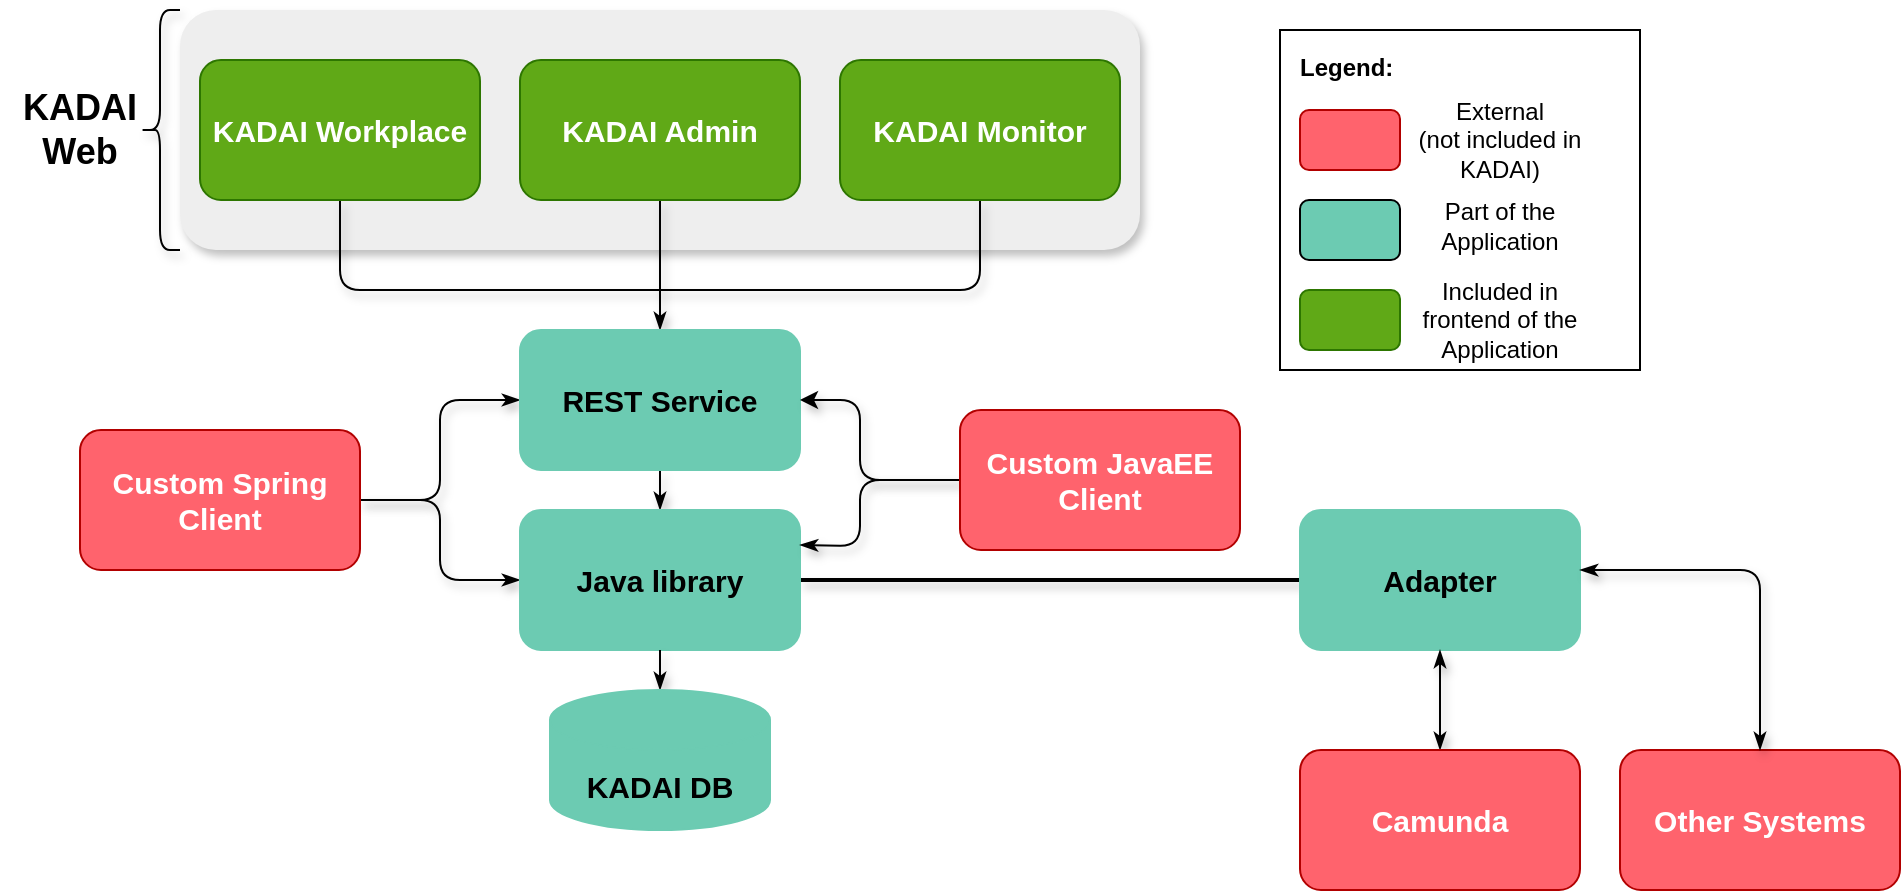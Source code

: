 <mxfile version="26.0.9">
  <diagram id="ABNCZyfbNFh-MfdMv4a-" name="Page-1">
    <mxGraphModel dx="2261" dy="2125" grid="1" gridSize="10" guides="1" tooltips="1" connect="1" arrows="1" fold="1" page="1" pageScale="1" pageWidth="827" pageHeight="1169" math="0" shadow="0">
      <root>
        <mxCell id="0" />
        <mxCell id="1" parent="0" />
        <mxCell id="18" value="" style="rounded=1;whiteSpace=wrap;html=1;fillColor=#eeeeee;strokeColor=none;shadow=1;" parent="1" vertex="1">
          <mxGeometry x="-10" width="480" height="120" as="geometry" />
        </mxCell>
        <mxCell id="14" style="edgeStyle=none;html=1;exitX=0.5;exitY=0;exitDx=0;exitDy=0;entryX=0.5;entryY=1;entryDx=0;entryDy=0;endArrow=none;endFill=0;strokeColor=default;strokeWidth=1;startArrow=classicThin;startFill=1;shadow=1;" parent="1" source="5" target="7" edge="1">
          <mxGeometry relative="1" as="geometry" />
        </mxCell>
        <mxCell id="26" style="edgeStyle=none;html=1;exitX=1;exitY=0.5;exitDx=0;exitDy=0;fontSize=18;endArrow=none;endFill=0;strokeColor=default;strokeWidth=2;shadow=1;" parent="1" source="5" target="22" edge="1">
          <mxGeometry relative="1" as="geometry" />
        </mxCell>
        <mxCell id="38" style="edgeStyle=none;html=1;exitX=0;exitY=0.5;exitDx=0;exitDy=0;entryX=1;entryY=0.5;entryDx=0;entryDy=0;startArrow=classicThin;startFill=1;endArrow=none;endFill=0;shadow=1;" parent="1" source="5" target="9" edge="1">
          <mxGeometry relative="1" as="geometry">
            <Array as="points">
              <mxPoint x="120" y="285" />
              <mxPoint x="120" y="245" />
            </Array>
          </mxGeometry>
        </mxCell>
        <mxCell id="5" value="Java library" style="rounded=1;whiteSpace=wrap;html=1;fillColor=#6CCBB2;strokeColor=#6CCBB2;shadow=0;fontSize=15;fontStyle=1" parent="1" vertex="1">
          <mxGeometry x="160" y="250" width="140" height="70" as="geometry" />
        </mxCell>
        <mxCell id="13" style="edgeStyle=none;html=1;exitX=0.5;exitY=0;exitDx=0;exitDy=0;exitPerimeter=0;strokeColor=default;strokeWidth=1;endArrow=none;endFill=0;startArrow=classicThin;startFill=1;shadow=1;" parent="1" source="6" target="5" edge="1">
          <mxGeometry relative="1" as="geometry" />
        </mxCell>
        <mxCell id="6" value="KADAI DB" style="shape=cylinder3;whiteSpace=wrap;html=1;boundedLbl=1;backgroundOutline=1;size=15;fillColor=#6CCBB2;strokeColor=#6CCBB2;shadow=0;fontSize=15;fontStyle=1" parent="1" vertex="1">
          <mxGeometry x="175" y="340" width="110" height="70" as="geometry" />
        </mxCell>
        <mxCell id="15" style="edgeStyle=none;html=1;exitX=0.5;exitY=0;exitDx=0;exitDy=0;entryX=0.5;entryY=1;entryDx=0;entryDy=0;endArrow=none;endFill=0;strokeColor=default;strokeWidth=1;startArrow=classicThin;startFill=1;shadow=1;" parent="1" source="7" target="11" edge="1">
          <mxGeometry relative="1" as="geometry" />
        </mxCell>
        <mxCell id="16" style="edgeStyle=none;html=1;entryX=0.5;entryY=1;entryDx=0;entryDy=0;endArrow=none;endFill=0;strokeColor=default;strokeWidth=1;shadow=1;" parent="1" target="12" edge="1">
          <mxGeometry relative="1" as="geometry">
            <mxPoint x="230" y="140" as="sourcePoint" />
            <Array as="points">
              <mxPoint x="390" y="140" />
            </Array>
          </mxGeometry>
        </mxCell>
        <mxCell id="17" style="edgeStyle=none;html=1;endArrow=none;endFill=0;strokeColor=default;strokeWidth=1;entryX=0.5;entryY=1;entryDx=0;entryDy=0;shadow=1;" parent="1" target="10" edge="1">
          <mxGeometry relative="1" as="geometry">
            <mxPoint x="230" y="140" as="targetPoint" />
            <mxPoint x="230" y="140" as="sourcePoint" />
            <Array as="points">
              <mxPoint x="230" y="140" />
              <mxPoint x="70" y="140" />
            </Array>
          </mxGeometry>
        </mxCell>
        <mxCell id="36" style="edgeStyle=none;html=1;exitX=0;exitY=0.5;exitDx=0;exitDy=0;entryX=1;entryY=0.5;entryDx=0;entryDy=0;startArrow=classicThin;startFill=1;endArrow=none;endFill=0;shadow=1;" parent="1" source="7" target="9" edge="1">
          <mxGeometry relative="1" as="geometry">
            <Array as="points">
              <mxPoint x="120" y="195" />
              <mxPoint x="120" y="245" />
            </Array>
          </mxGeometry>
        </mxCell>
        <mxCell id="7" value="REST Service" style="rounded=1;whiteSpace=wrap;html=1;fillColor=#6CCBB2;strokeColor=#6CCBB2;shadow=0;fontSize=15;fontStyle=1" parent="1" vertex="1">
          <mxGeometry x="160" y="160" width="140" height="70" as="geometry" />
        </mxCell>
        <mxCell id="39" style="edgeStyle=none;html=1;exitX=0;exitY=0.5;exitDx=0;exitDy=0;entryX=1;entryY=0.25;entryDx=0;entryDy=0;startArrow=none;startFill=0;endArrow=classicThin;endFill=1;shadow=1;" parent="1" source="8" target="5" edge="1">
          <mxGeometry relative="1" as="geometry">
            <Array as="points">
              <mxPoint x="330" y="235" />
              <mxPoint x="330" y="268" />
            </Array>
          </mxGeometry>
        </mxCell>
        <mxCell id="43" style="edgeStyle=none;html=1;exitX=0;exitY=0.5;exitDx=0;exitDy=0;entryX=1;entryY=0.5;entryDx=0;entryDy=0;shadow=1;" parent="1" source="8" target="7" edge="1">
          <mxGeometry relative="1" as="geometry">
            <Array as="points">
              <mxPoint x="330" y="235" />
              <mxPoint x="330" y="195" />
            </Array>
          </mxGeometry>
        </mxCell>
        <mxCell id="8" value="Custom JavaEE Client" style="rounded=1;whiteSpace=wrap;html=1;fillColor=#FF636D;strokeColor=#B20000;shadow=0;fontColor=#ffffff;fontSize=15;fontStyle=1" parent="1" vertex="1">
          <mxGeometry x="380" y="200" width="140" height="70" as="geometry" />
        </mxCell>
        <mxCell id="9" value="Custom Spring Client" style="rounded=1;whiteSpace=wrap;html=1;fillColor=#FF636D;strokeColor=#B20000;shadow=0;fontColor=#ffffff;fontSize=15;fontStyle=1" parent="1" vertex="1">
          <mxGeometry x="-60" y="210" width="140" height="70" as="geometry" />
        </mxCell>
        <mxCell id="10" value="KADAI Workplace" style="rounded=1;whiteSpace=wrap;html=1;fillColor=#60a917;shadow=0;treeFolding=0;strokeColor=#2D7600;fontColor=#ffffff;fontSize=15;fontStyle=1" parent="1" vertex="1">
          <mxGeometry y="25" width="140" height="70" as="geometry" />
        </mxCell>
        <mxCell id="11" value="KADAI Admin" style="rounded=1;whiteSpace=wrap;html=1;fillColor=#60a917;shadow=0;strokeColor=#2D7600;fontColor=#ffffff;fontSize=15;fontStyle=1" parent="1" vertex="1">
          <mxGeometry x="160" y="25" width="140" height="70" as="geometry" />
        </mxCell>
        <mxCell id="12" value="KADAI Monitor" style="rounded=1;whiteSpace=wrap;html=1;fillColor=#60a917;shadow=0;strokeColor=#2D7600;fontColor=#ffffff;fontSize=15;fontStyle=1" parent="1" vertex="1">
          <mxGeometry x="320" y="25" width="140" height="70" as="geometry" />
        </mxCell>
        <mxCell id="19" value="&lt;font style=&quot;font-size: 18px&quot;&gt;KADAI Web&lt;/font&gt;" style="rounded=0;whiteSpace=wrap;html=1;fillColor=none;strokeColor=none;shadow=0;fontStyle=1" parent="1" vertex="1">
          <mxGeometry x="-100" y="40" width="80" height="40" as="geometry" />
        </mxCell>
        <mxCell id="21" value="" style="shape=curlyBracket;whiteSpace=wrap;html=1;rounded=1;fontSize=18;strokeColor=default;shadow=1;" parent="1" vertex="1">
          <mxGeometry x="-30" width="20" height="120" as="geometry" />
        </mxCell>
        <mxCell id="22" value="Adapter" style="rounded=1;whiteSpace=wrap;html=1;fillColor=#6CCBB2;strokeColor=#6CCBB2;shadow=0;fontSize=15;fontStyle=1" parent="1" vertex="1">
          <mxGeometry x="550" y="250" width="140" height="70" as="geometry" />
        </mxCell>
        <mxCell id="25" style="edgeStyle=none;html=1;exitX=0.5;exitY=0;exitDx=0;exitDy=0;entryX=0.5;entryY=1;entryDx=0;entryDy=0;fontSize=18;endArrow=classicThin;endFill=1;strokeColor=default;strokeWidth=1;startArrow=classicThin;startFill=1;shadow=1;" parent="1" source="23" target="22" edge="1">
          <mxGeometry relative="1" as="geometry" />
        </mxCell>
        <mxCell id="23" value="Camunda" style="rounded=1;whiteSpace=wrap;html=1;fillColor=#FF636D;strokeColor=#B20000;shadow=0;fontColor=#ffffff;fontSize=15;fontStyle=1" parent="1" vertex="1">
          <mxGeometry x="550" y="370" width="140" height="70" as="geometry" />
        </mxCell>
        <mxCell id="27" value="&lt;div&gt;&lt;b style=&quot;font-size: 12px&quot;&gt;Legend:&lt;/b&gt;&lt;/div&gt;" style="rounded=0;whiteSpace=wrap;html=1;fontSize=18;strokeColor=default;align=left;verticalAlign=top;spacingLeft=8;shadow=0;" parent="1" vertex="1">
          <mxGeometry x="540" y="10" width="180" height="170" as="geometry" />
        </mxCell>
        <mxCell id="28" value="" style="rounded=1;whiteSpace=wrap;html=1;fillColor=#FF636D;strokeColor=#B20000;shadow=0;fontColor=#ffffff;" parent="1" vertex="1">
          <mxGeometry x="550" y="50" width="50" height="30" as="geometry" />
        </mxCell>
        <mxCell id="30" value="" style="rounded=1;whiteSpace=wrap;html=1;fillColor=#6CCBB2;strokeColor=default;shadow=0;" parent="1" vertex="1">
          <mxGeometry x="550" y="95" width="50" height="30" as="geometry" />
        </mxCell>
        <mxCell id="32" value="" style="rounded=1;whiteSpace=wrap;html=1;fillColor=#60a917;shadow=0;strokeColor=#2D7600;fontColor=#ffffff;" parent="1" vertex="1">
          <mxGeometry x="550" y="140" width="50" height="30" as="geometry" />
        </mxCell>
        <mxCell id="40" value="Other Systems" style="rounded=1;whiteSpace=wrap;html=1;fillColor=#FF636D;strokeColor=#B20000;shadow=0;fontColor=#ffffff;fontSize=15;fontStyle=1" parent="1" vertex="1">
          <mxGeometry x="710" y="370" width="140" height="70" as="geometry" />
        </mxCell>
        <mxCell id="lUbarc1GWSdaQqc31K7V-43" style="edgeStyle=none;html=1;exitX=0.5;exitY=0;exitDx=0;exitDy=0;fontSize=18;endArrow=classicThin;endFill=1;strokeColor=default;strokeWidth=1;startArrow=classicThin;startFill=1;shadow=1;entryX=1;entryY=0.429;entryDx=0;entryDy=0;entryPerimeter=0;" parent="1" source="40" target="22" edge="1">
          <mxGeometry relative="1" as="geometry">
            <mxPoint x="779.58" y="350" as="sourcePoint" />
            <mxPoint x="700" y="300" as="targetPoint" />
            <Array as="points">
              <mxPoint x="780" y="280" />
            </Array>
          </mxGeometry>
        </mxCell>
        <mxCell id="lUbarc1GWSdaQqc31K7V-44" value="External&lt;br&gt;(not included in KADAI)" style="text;html=1;align=center;verticalAlign=middle;whiteSpace=wrap;rounded=0;shadow=0;" parent="1" vertex="1">
          <mxGeometry x="600" y="50" width="100" height="30" as="geometry" />
        </mxCell>
        <mxCell id="lUbarc1GWSdaQqc31K7V-45" value="Part of the Application" style="text;html=1;align=center;verticalAlign=middle;whiteSpace=wrap;rounded=0;shadow=0;" parent="1" vertex="1">
          <mxGeometry x="600" y="92.5" width="100" height="30" as="geometry" />
        </mxCell>
        <mxCell id="lUbarc1GWSdaQqc31K7V-46" value="Included in frontend of the Application" style="text;html=1;align=center;verticalAlign=middle;whiteSpace=wrap;rounded=0;shadow=0;" parent="1" vertex="1">
          <mxGeometry x="600" y="140" width="100" height="30" as="geometry" />
        </mxCell>
      </root>
    </mxGraphModel>
  </diagram>
</mxfile>
